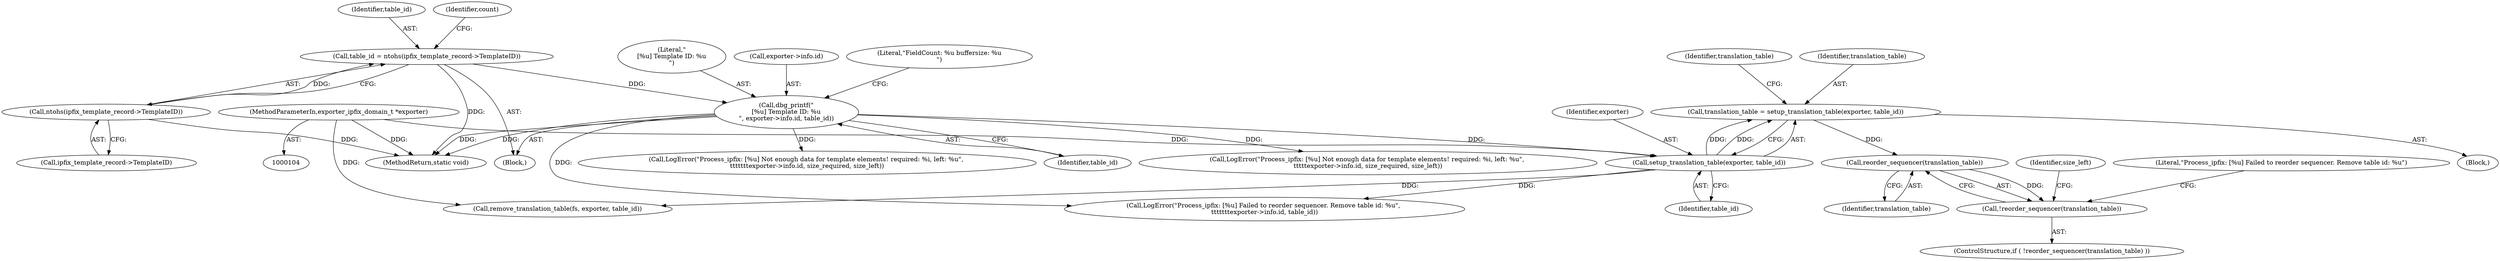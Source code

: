 digraph "0_nfdump_3b006ededaf351f1723aea6c727c9edd1b1fff9b@pointer" {
"1000556" [label="(Call,translation_table = setup_translation_table(exporter, table_id))"];
"1000558" [label="(Call,setup_translation_table(exporter, table_id))"];
"1000105" [label="(MethodParameterIn,exporter_ipfix_domain_t *exporter)"];
"1000166" [label="(Call,dbg_printf(\"\n[%u] Template ID: %u\n\", exporter->info.id, table_id))"];
"1000154" [label="(Call,table_id = ntohs(ipfix_template_record->TemplateID))"];
"1000156" [label="(Call,ntohs(ipfix_template_record->TemplateID))"];
"1000598" [label="(Call,reorder_sequencer(translation_table))"];
"1000597" [label="(Call,!reorder_sequencer(translation_table))"];
"1000154" [label="(Call,table_id = ntohs(ipfix_template_record->TemplateID))"];
"1000397" [label="(Call,LogError(\"Process_ipfix: [%u] Not enough data for template elements! required: %i, left: %u\", \n\t\t\t\t\t\t\texporter->info.id, size_required, size_left))"];
"1000558" [label="(Call,setup_translation_table(exporter, table_id))"];
"1000116" [label="(Block,)"];
"1000599" [label="(Identifier,translation_table)"];
"1000155" [label="(Identifier,table_id)"];
"1000161" [label="(Identifier,count)"];
"1000167" [label="(Literal,\"\n[%u] Template ID: %u\n\")"];
"1000563" [label="(Identifier,translation_table)"];
"1000647" [label="(MethodReturn,static void)"];
"1000597" [label="(Call,!reorder_sequencer(translation_table))"];
"1000560" [label="(Identifier,table_id)"];
"1000609" [label="(Call,remove_translation_table(fs, exporter, table_id))"];
"1000168" [label="(Call,exporter->info.id)"];
"1000156" [label="(Call,ntohs(ipfix_template_record->TemplateID))"];
"1000618" [label="(Identifier,size_left)"];
"1000460" [label="(Block,)"];
"1000175" [label="(Literal,\"FieldCount: %u buffersize: %u\n\")"];
"1000173" [label="(Identifier,table_id)"];
"1000559" [label="(Identifier,exporter)"];
"1000596" [label="(ControlStructure,if ( !reorder_sequencer(translation_table) ))"];
"1000166" [label="(Call,dbg_printf(\"\n[%u] Template ID: %u\n\", exporter->info.id, table_id))"];
"1000602" [label="(Literal,\"Process_ipfix: [%u] Failed to reorder sequencer. Remove table id: %u\")"];
"1000556" [label="(Call,translation_table = setup_translation_table(exporter, table_id))"];
"1000287" [label="(Call,LogError(\"Process_ipfix: [%u] Not enough data for template elements! required: %i, left: %u\", \n\t\t\t\t\texporter->info.id, size_required, size_left))"];
"1000157" [label="(Call,ipfix_template_record->TemplateID)"];
"1000105" [label="(MethodParameterIn,exporter_ipfix_domain_t *exporter)"];
"1000601" [label="(Call,LogError(\"Process_ipfix: [%u] Failed to reorder sequencer. Remove table id: %u\", \n\t\t\t\t\t\t\texporter->info.id, table_id))"];
"1000598" [label="(Call,reorder_sequencer(translation_table))"];
"1000557" [label="(Identifier,translation_table)"];
"1000556" -> "1000460"  [label="AST: "];
"1000556" -> "1000558"  [label="CFG: "];
"1000557" -> "1000556"  [label="AST: "];
"1000558" -> "1000556"  [label="AST: "];
"1000563" -> "1000556"  [label="CFG: "];
"1000558" -> "1000556"  [label="DDG: "];
"1000558" -> "1000556"  [label="DDG: "];
"1000556" -> "1000598"  [label="DDG: "];
"1000558" -> "1000560"  [label="CFG: "];
"1000559" -> "1000558"  [label="AST: "];
"1000560" -> "1000558"  [label="AST: "];
"1000105" -> "1000558"  [label="DDG: "];
"1000166" -> "1000558"  [label="DDG: "];
"1000558" -> "1000601"  [label="DDG: "];
"1000558" -> "1000609"  [label="DDG: "];
"1000105" -> "1000104"  [label="AST: "];
"1000105" -> "1000647"  [label="DDG: "];
"1000105" -> "1000609"  [label="DDG: "];
"1000166" -> "1000116"  [label="AST: "];
"1000166" -> "1000173"  [label="CFG: "];
"1000167" -> "1000166"  [label="AST: "];
"1000168" -> "1000166"  [label="AST: "];
"1000173" -> "1000166"  [label="AST: "];
"1000175" -> "1000166"  [label="CFG: "];
"1000166" -> "1000647"  [label="DDG: "];
"1000166" -> "1000647"  [label="DDG: "];
"1000154" -> "1000166"  [label="DDG: "];
"1000166" -> "1000287"  [label="DDG: "];
"1000166" -> "1000397"  [label="DDG: "];
"1000166" -> "1000601"  [label="DDG: "];
"1000154" -> "1000116"  [label="AST: "];
"1000154" -> "1000156"  [label="CFG: "];
"1000155" -> "1000154"  [label="AST: "];
"1000156" -> "1000154"  [label="AST: "];
"1000161" -> "1000154"  [label="CFG: "];
"1000154" -> "1000647"  [label="DDG: "];
"1000156" -> "1000154"  [label="DDG: "];
"1000156" -> "1000157"  [label="CFG: "];
"1000157" -> "1000156"  [label="AST: "];
"1000156" -> "1000647"  [label="DDG: "];
"1000598" -> "1000597"  [label="AST: "];
"1000598" -> "1000599"  [label="CFG: "];
"1000599" -> "1000598"  [label="AST: "];
"1000597" -> "1000598"  [label="CFG: "];
"1000598" -> "1000597"  [label="DDG: "];
"1000597" -> "1000596"  [label="AST: "];
"1000602" -> "1000597"  [label="CFG: "];
"1000618" -> "1000597"  [label="CFG: "];
}
